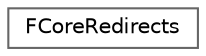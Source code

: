 digraph "Graphical Class Hierarchy"
{
 // INTERACTIVE_SVG=YES
 // LATEX_PDF_SIZE
  bgcolor="transparent";
  edge [fontname=Helvetica,fontsize=10,labelfontname=Helvetica,labelfontsize=10];
  node [fontname=Helvetica,fontsize=10,shape=box,height=0.2,width=0.4];
  rankdir="LR";
  Node0 [id="Node000000",label="FCoreRedirects",height=0.2,width=0.4,color="grey40", fillcolor="white", style="filled",URL="$d5/d3a/structFCoreRedirects.html",tooltip="A container for all of the registered core-level redirects."];
}
